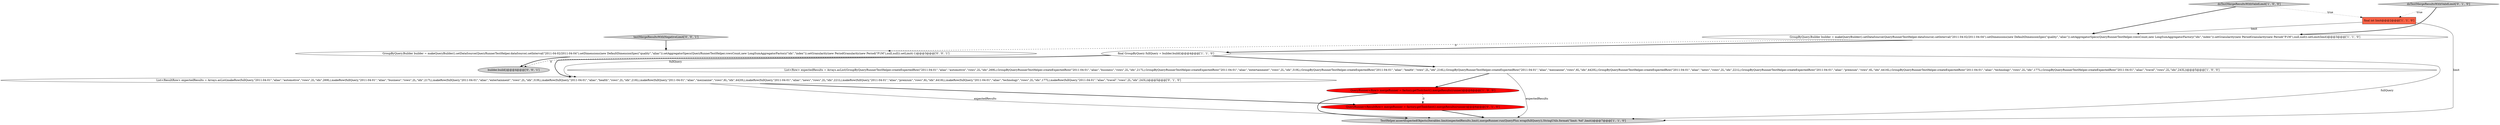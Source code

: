 digraph {
7 [style = filled, label = "List<ResultRow> expectedResults = Arrays.asList(makeRow(fullQuery,\"2011-04-01\",\"alias\",\"automotive\",\"rows\",2L,\"idx\",269L),makeRow(fullQuery,\"2011-04-01\",\"alias\",\"business\",\"rows\",2L,\"idx\",217L),makeRow(fullQuery,\"2011-04-01\",\"alias\",\"entertainment\",\"rows\",2L,\"idx\",319L),makeRow(fullQuery,\"2011-04-01\",\"alias\",\"health\",\"rows\",2L,\"idx\",216L),makeRow(fullQuery,\"2011-04-01\",\"alias\",\"mezzanine\",\"rows\",6L,\"idx\",4420L),makeRow(fullQuery,\"2011-04-01\",\"alias\",\"news\",\"rows\",2L,\"idx\",221L),makeRow(fullQuery,\"2011-04-01\",\"alias\",\"premium\",\"rows\",6L,\"idx\",4416L),makeRow(fullQuery,\"2011-04-01\",\"alias\",\"technology\",\"rows\",2L,\"idx\",177L),makeRow(fullQuery,\"2011-04-01\",\"alias\",\"travel\",\"rows\",2L,\"idx\",243L))@@@5@@@['0', '1', '0']", fillcolor = white, shape = ellipse image = "AAA0AAABBB2BBB"];
3 [style = filled, label = "GroupByQuery.Builder builder = makeQueryBuilder().setDataSource(QueryRunnerTestHelper.dataSource).setInterval(\"2011-04-02/2011-04-04\").setDimensions(new DefaultDimensionSpec(\"quality\",\"alias\")).setAggregatorSpecs(QueryRunnerTestHelper.rowsCount,new LongSumAggregatorFactory(\"idx\",\"index\")).setGranularity(new PeriodGranularity(new Period(\"P1M\"),null,null)).setLimit(limit)@@@3@@@['1', '1', '0']", fillcolor = white, shape = ellipse image = "AAA0AAABBB1BBB"];
10 [style = filled, label = "testMergeResultsWithNegativeLimit['0', '0', '1']", fillcolor = lightgray, shape = diamond image = "AAA0AAABBB3BBB"];
11 [style = filled, label = "GroupByQuery.Builder builder = makeQueryBuilder().setDataSource(QueryRunnerTestHelper.dataSource).setInterval(\"2011-04-02/2011-04-04\").setDimensions(new DefaultDimensionSpec(\"quality\",\"alias\")).setAggregatorSpecs(QueryRunnerTestHelper.rowsCount,new LongSumAggregatorFactory(\"idx\",\"index\")).setGranularity(new PeriodGranularity(new Period(\"P1M\"),null,null)).setLimit(-1)@@@3@@@['0', '0', '1']", fillcolor = white, shape = ellipse image = "AAA0AAABBB3BBB"];
5 [style = filled, label = "QueryRunner<Row> mergeRunner = factory.getToolchest().mergeResults(runner)@@@6@@@['1', '0', '0']", fillcolor = red, shape = ellipse image = "AAA1AAABBB1BBB"];
4 [style = filled, label = "final int limit@@@2@@@['1', '1', '0']", fillcolor = tomato, shape = box image = "AAA0AAABBB1BBB"];
9 [style = filled, label = "QueryRunner<ResultRow> mergeRunner = factory.getToolchest().mergeResults(runner)@@@6@@@['0', '1', '0']", fillcolor = red, shape = ellipse image = "AAA1AAABBB2BBB"];
2 [style = filled, label = "List<Row> expectedResults = Arrays.asList(GroupByQueryRunnerTestHelper.createExpectedRow(\"2011-04-01\",\"alias\",\"automotive\",\"rows\",2L,\"idx\",269L),GroupByQueryRunnerTestHelper.createExpectedRow(\"2011-04-01\",\"alias\",\"business\",\"rows\",2L,\"idx\",217L),GroupByQueryRunnerTestHelper.createExpectedRow(\"2011-04-01\",\"alias\",\"entertainment\",\"rows\",2L,\"idx\",319L),GroupByQueryRunnerTestHelper.createExpectedRow(\"2011-04-01\",\"alias\",\"health\",\"rows\",2L,\"idx\",216L),GroupByQueryRunnerTestHelper.createExpectedRow(\"2011-04-01\",\"alias\",\"mezzanine\",\"rows\",6L,\"idx\",4420L),GroupByQueryRunnerTestHelper.createExpectedRow(\"2011-04-01\",\"alias\",\"news\",\"rows\",2L,\"idx\",221L),GroupByQueryRunnerTestHelper.createExpectedRow(\"2011-04-01\",\"alias\",\"premium\",\"rows\",6L,\"idx\",4416L),GroupByQueryRunnerTestHelper.createExpectedRow(\"2011-04-01\",\"alias\",\"technology\",\"rows\",2L,\"idx\",177L),GroupByQueryRunnerTestHelper.createExpectedRow(\"2011-04-01\",\"alias\",\"travel\",\"rows\",2L,\"idx\",243L))@@@5@@@['1', '0', '0']", fillcolor = white, shape = ellipse image = "AAA0AAABBB1BBB"];
1 [style = filled, label = "doTestMergeResultsWithValidLimit['1', '0', '0']", fillcolor = lightgray, shape = diamond image = "AAA0AAABBB1BBB"];
12 [style = filled, label = "builder.build()@@@4@@@['0', '0', '1']", fillcolor = lightgray, shape = ellipse image = "AAA0AAABBB3BBB"];
6 [style = filled, label = "TestHelper.assertExpectedObjects(Iterables.limit(expectedResults,limit),mergeRunner.run(QueryPlus.wrap(fullQuery)),StringUtils.format(\"limit: %d\",limit))@@@7@@@['1', '1', '0']", fillcolor = lightgray, shape = ellipse image = "AAA0AAABBB1BBB"];
0 [style = filled, label = "final GroupByQuery fullQuery = builder.build()@@@4@@@['1', '1', '0']", fillcolor = white, shape = ellipse image = "AAA0AAABBB1BBB"];
8 [style = filled, label = "doTestMergeResultsWithValidLimit['0', '1', '0']", fillcolor = lightgray, shape = diamond image = "AAA0AAABBB2BBB"];
7->6 [style = solid, label="expectedResults"];
4->3 [style = solid, label="limit"];
0->2 [style = bold, label=""];
8->3 [style = bold, label=""];
1->3 [style = bold, label=""];
5->9 [style = dashed, label="0"];
11->12 [style = bold, label=""];
1->4 [style = dotted, label="true"];
0->12 [style = dashed, label="0"];
8->4 [style = dotted, label="true"];
3->0 [style = bold, label=""];
9->6 [style = bold, label=""];
0->7 [style = bold, label=""];
0->6 [style = solid, label="fullQuery"];
7->9 [style = bold, label=""];
0->7 [style = solid, label="fullQuery"];
5->6 [style = bold, label=""];
4->6 [style = solid, label="limit"];
2->6 [style = solid, label="expectedResults"];
3->11 [style = dashed, label="0"];
2->5 [style = bold, label=""];
10->11 [style = bold, label=""];
}
